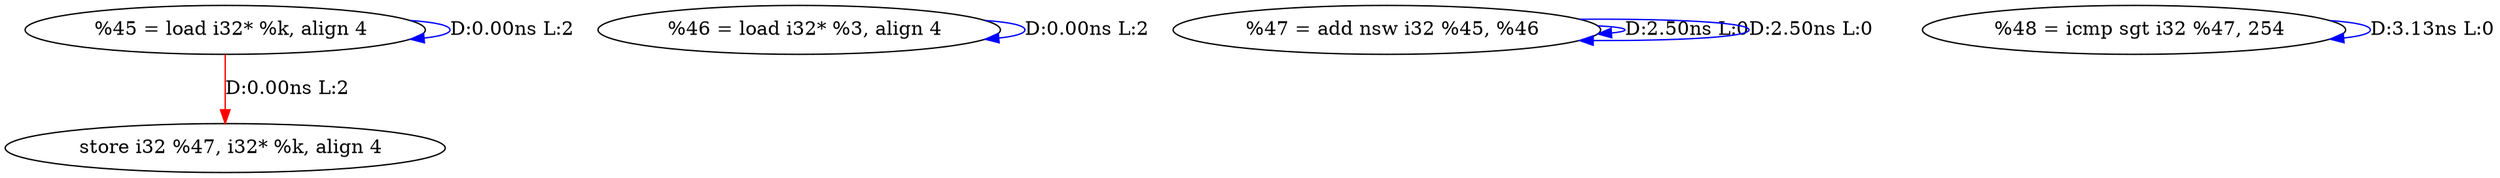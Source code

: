 digraph {
Node0x2cd9760[label="  %45 = load i32* %k, align 4"];
Node0x2cd9760 -> Node0x2cd9760[label="D:0.00ns L:2",color=blue];
Node0x2cd9a00[label="  store i32 %47, i32* %k, align 4"];
Node0x2cd9760 -> Node0x2cd9a00[label="D:0.00ns L:2",color=red];
Node0x2cd9840[label="  %46 = load i32* %3, align 4"];
Node0x2cd9840 -> Node0x2cd9840[label="D:0.00ns L:2",color=blue];
Node0x2cd9920[label="  %47 = add nsw i32 %45, %46"];
Node0x2cd9920 -> Node0x2cd9920[label="D:2.50ns L:0",color=blue];
Node0x2cd9920 -> Node0x2cd9920[label="D:2.50ns L:0",color=blue];
Node0x2cd9ae0[label="  %48 = icmp sgt i32 %47, 254"];
Node0x2cd9ae0 -> Node0x2cd9ae0[label="D:3.13ns L:0",color=blue];
}
